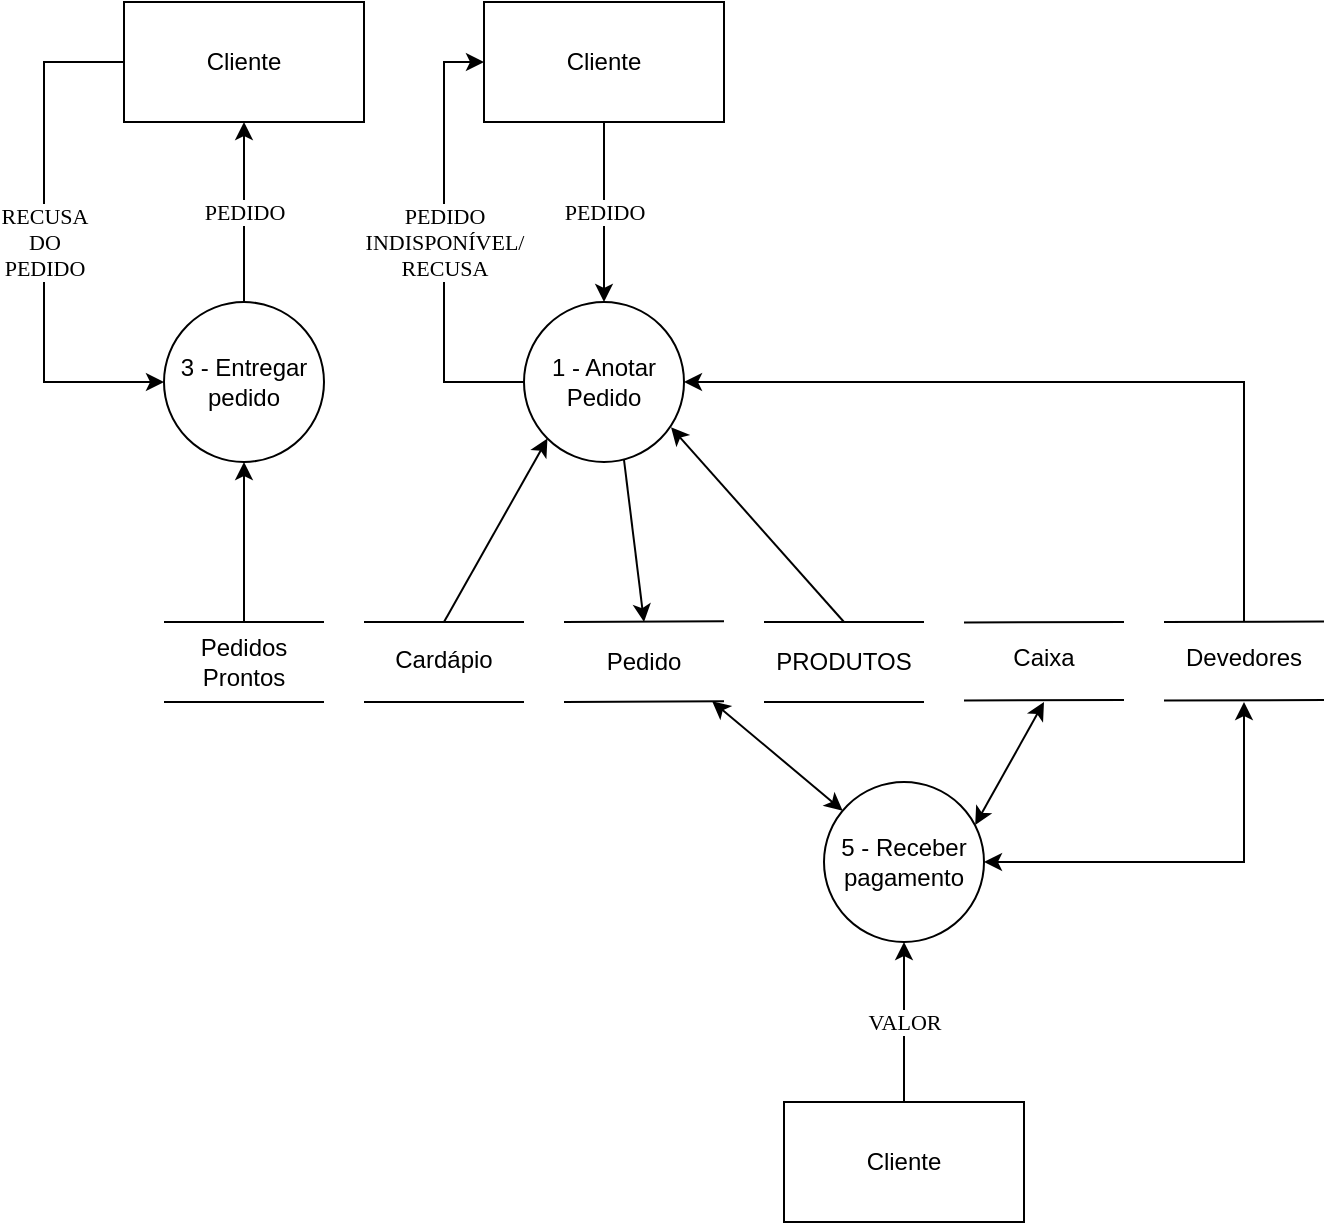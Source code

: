 <mxfile version="12.6.5" type="device"><diagram id="qjHAE3x9mIq8DIDpGeyV" name="Page-1"><mxGraphModel dx="1086" dy="806" grid="1" gridSize="10" guides="1" tooltips="1" connect="1" arrows="1" fold="1" page="1" pageScale="1" pageWidth="1169" pageHeight="827" math="0" shadow="0"><root><mxCell id="0"/><mxCell id="1" parent="0"/><mxCell id="gOE07L9c1W6rjKcg-d60-7" value="" style="endArrow=none;html=1;" parent="1" edge="1"><mxGeometry width="50" height="50" relative="1" as="geometry"><mxPoint x="520" y="360" as="sourcePoint"/><mxPoint x="600" y="360" as="targetPoint"/></mxGeometry></mxCell><mxCell id="gOE07L9c1W6rjKcg-d60-8" value="" style="endArrow=none;html=1;" parent="1" edge="1"><mxGeometry width="50" height="50" relative="1" as="geometry"><mxPoint x="520" y="400" as="sourcePoint"/><mxPoint x="600" y="400" as="targetPoint"/></mxGeometry></mxCell><mxCell id="gOE07L9c1W6rjKcg-d60-9" value="Cardápio" style="text;html=1;strokeColor=none;fillColor=none;align=center;verticalAlign=middle;whiteSpace=wrap;rounded=0;" parent="1" vertex="1"><mxGeometry x="520" y="369.11" width="80" height="20" as="geometry"/></mxCell><mxCell id="gOE07L9c1W6rjKcg-d60-11" value="" style="endArrow=none;html=1;exitX=0;exitY=0;exitDx=0;exitDy=0;" parent="1" source="gOE07L9c1W6rjKcg-d60-13" edge="1"><mxGeometry width="50" height="50" relative="1" as="geometry"><mxPoint x="580" y="359.58" as="sourcePoint"/><mxPoint x="700" y="359.58" as="targetPoint"/></mxGeometry></mxCell><mxCell id="gOE07L9c1W6rjKcg-d60-12" value="" style="endArrow=none;html=1;exitX=0;exitY=1;exitDx=0;exitDy=0;" parent="1" source="gOE07L9c1W6rjKcg-d60-13" edge="1"><mxGeometry width="50" height="50" relative="1" as="geometry"><mxPoint x="580" y="399.58" as="sourcePoint"/><mxPoint x="700" y="399.58" as="targetPoint"/></mxGeometry></mxCell><mxCell id="gOE07L9c1W6rjKcg-d60-13" value="Pedido" style="text;html=1;strokeColor=none;fillColor=none;align=center;verticalAlign=middle;whiteSpace=wrap;rounded=0;" parent="1" vertex="1"><mxGeometry x="620" y="360" width="80" height="40" as="geometry"/></mxCell><mxCell id="gOE07L9c1W6rjKcg-d60-54" value="PEDIDO" style="edgeStyle=orthogonalEdgeStyle;rounded=0;orthogonalLoop=1;jettySize=auto;html=1;entryX=0.5;entryY=0;entryDx=0;entryDy=0;fontFamily=Verdana;" parent="1" source="gOE07L9c1W6rjKcg-d60-21" target="gOE07L9c1W6rjKcg-d60-24" edge="1"><mxGeometry relative="1" as="geometry"/></mxCell><mxCell id="gOE07L9c1W6rjKcg-d60-21" value="Cliente" style="rounded=0;whiteSpace=wrap;html=1;" parent="1" vertex="1"><mxGeometry x="580" y="50" width="120" height="60" as="geometry"/></mxCell><mxCell id="_qrXjnrwUdf6wKU6dvEv-1" value="&lt;div&gt;PEDIDO &lt;br&gt;&lt;/div&gt;&lt;div&gt;INDISPONÍVEL/&lt;/div&gt;&lt;div&gt;RECUSA&lt;br&gt;&lt;/div&gt;" style="edgeStyle=orthogonalEdgeStyle;rounded=0;orthogonalLoop=1;jettySize=auto;html=1;entryX=0;entryY=0.5;entryDx=0;entryDy=0;fontColor=#000000;fontFamily=Verdana;" parent="1" source="gOE07L9c1W6rjKcg-d60-24" target="gOE07L9c1W6rjKcg-d60-21" edge="1"><mxGeometry relative="1" as="geometry"><Array as="points"><mxPoint x="560" y="240"/><mxPoint x="560" y="80"/></Array></mxGeometry></mxCell><mxCell id="gOE07L9c1W6rjKcg-d60-24" value="1 - Anotar Pedido" style="ellipse;whiteSpace=wrap;html=1;aspect=fixed;" parent="1" vertex="1"><mxGeometry x="600" y="200" width="80" height="80" as="geometry"/></mxCell><mxCell id="gOE07L9c1W6rjKcg-d60-27" value="" style="endArrow=classic;html=1;entryX=0;entryY=1;entryDx=0;entryDy=0;" parent="1" target="gOE07L9c1W6rjKcg-d60-24" edge="1"><mxGeometry width="50" height="50" relative="1" as="geometry"><mxPoint x="560" y="360" as="sourcePoint"/><mxPoint x="570" y="310" as="targetPoint"/></mxGeometry></mxCell><mxCell id="gOE07L9c1W6rjKcg-d60-29" value="" style="endArrow=none;html=1;" parent="1" edge="1"><mxGeometry width="50" height="50" relative="1" as="geometry"><mxPoint x="720" y="360.0" as="sourcePoint"/><mxPoint x="800" y="360" as="targetPoint"/></mxGeometry></mxCell><mxCell id="gOE07L9c1W6rjKcg-d60-30" value="" style="endArrow=none;html=1;" parent="1" edge="1"><mxGeometry width="50" height="50" relative="1" as="geometry"><mxPoint x="720" y="400" as="sourcePoint"/><mxPoint x="800" y="400" as="targetPoint"/></mxGeometry></mxCell><mxCell id="gOE07L9c1W6rjKcg-d60-31" value="PRODUTOS" style="text;html=1;strokeColor=none;fillColor=none;align=center;verticalAlign=middle;whiteSpace=wrap;rounded=0;" parent="1" vertex="1"><mxGeometry x="720" y="370" width="80" height="20" as="geometry"/></mxCell><mxCell id="gOE07L9c1W6rjKcg-d60-67" value="&lt;font face=&quot;Verdana&quot;&gt;PEDIDO&lt;/font&gt;" style="edgeStyle=orthogonalEdgeStyle;rounded=0;orthogonalLoop=1;jettySize=auto;html=1;entryX=0.5;entryY=1;entryDx=0;entryDy=0;" parent="1" source="gOE07L9c1W6rjKcg-d60-61" target="gOE07L9c1W6rjKcg-d60-62" edge="1"><mxGeometry relative="1" as="geometry"/></mxCell><mxCell id="gOE07L9c1W6rjKcg-d60-61" value="3 - Entregar pedido" style="ellipse;whiteSpace=wrap;html=1;aspect=fixed;" parent="1" vertex="1"><mxGeometry x="420" y="200" width="80" height="80" as="geometry"/></mxCell><mxCell id="_qrXjnrwUdf6wKU6dvEv-9" value="&lt;div&gt;RECUSA&lt;/div&gt;&lt;div&gt;DO&lt;/div&gt;&lt;div&gt;PEDIDO&lt;br&gt;&lt;/div&gt;" style="edgeStyle=orthogonalEdgeStyle;rounded=0;orthogonalLoop=1;jettySize=auto;html=1;entryX=0;entryY=0.5;entryDx=0;entryDy=0;fontFamily=Verdana;fontColor=#000000;" parent="1" source="gOE07L9c1W6rjKcg-d60-62" target="gOE07L9c1W6rjKcg-d60-61" edge="1"><mxGeometry relative="1" as="geometry"><Array as="points"><mxPoint x="360" y="80"/><mxPoint x="360" y="240"/></Array></mxGeometry></mxCell><mxCell id="gOE07L9c1W6rjKcg-d60-62" value="Cliente" style="rounded=0;whiteSpace=wrap;html=1;" parent="1" vertex="1"><mxGeometry x="400" y="50" width="120" height="60" as="geometry"/></mxCell><mxCell id="gOE07L9c1W6rjKcg-d60-63" value="" style="endArrow=none;html=1;exitX=0;exitY=0;exitDx=0;exitDy=0;" parent="1" source="gOE07L9c1W6rjKcg-d60-65" edge="1"><mxGeometry width="50" height="50" relative="1" as="geometry"><mxPoint x="380" y="360.0" as="sourcePoint"/><mxPoint x="500" y="360.0" as="targetPoint"/></mxGeometry></mxCell><mxCell id="gOE07L9c1W6rjKcg-d60-64" value="" style="endArrow=none;html=1;exitX=0;exitY=1;exitDx=0;exitDy=0;" parent="1" source="gOE07L9c1W6rjKcg-d60-65" edge="1"><mxGeometry width="50" height="50" relative="1" as="geometry"><mxPoint x="380" y="400.0" as="sourcePoint"/><mxPoint x="500" y="400.0" as="targetPoint"/></mxGeometry></mxCell><mxCell id="gOE07L9c1W6rjKcg-d60-66" style="edgeStyle=orthogonalEdgeStyle;rounded=0;orthogonalLoop=1;jettySize=auto;html=1;entryX=0.5;entryY=1;entryDx=0;entryDy=0;" parent="1" source="gOE07L9c1W6rjKcg-d60-65" target="gOE07L9c1W6rjKcg-d60-61" edge="1"><mxGeometry relative="1" as="geometry"/></mxCell><mxCell id="gOE07L9c1W6rjKcg-d60-65" value="Pedidos Prontos" style="text;html=1;strokeColor=none;fillColor=none;align=center;verticalAlign=middle;whiteSpace=wrap;rounded=0;" parent="1" vertex="1"><mxGeometry x="420" y="360" width="80" height="40" as="geometry"/></mxCell><mxCell id="gOE07L9c1W6rjKcg-d60-83" value="" style="endArrow=none;html=1;" parent="1" edge="1"><mxGeometry width="50" height="50" relative="1" as="geometry"><mxPoint x="820" y="360.24" as="sourcePoint"/><mxPoint x="900" y="360.0" as="targetPoint"/></mxGeometry></mxCell><mxCell id="gOE07L9c1W6rjKcg-d60-84" value="" style="endArrow=none;html=1;" parent="1" edge="1"><mxGeometry width="50" height="50" relative="1" as="geometry"><mxPoint x="820" y="399.24" as="sourcePoint"/><mxPoint x="900" y="399" as="targetPoint"/></mxGeometry></mxCell><mxCell id="gOE07L9c1W6rjKcg-d60-85" value="Caixa" style="text;html=1;strokeColor=none;fillColor=none;align=center;verticalAlign=middle;whiteSpace=wrap;rounded=0;" parent="1" vertex="1"><mxGeometry x="820" y="367.76" width="80" height="20" as="geometry"/></mxCell><mxCell id="gOE07L9c1W6rjKcg-d60-89" value="VALOR" style="edgeStyle=orthogonalEdgeStyle;rounded=0;orthogonalLoop=1;jettySize=auto;html=1;entryX=0.5;entryY=1;entryDx=0;entryDy=0;fontFamily=Verdana;" parent="1" source="gOE07L9c1W6rjKcg-d60-86" target="gOE07L9c1W6rjKcg-d60-87" edge="1"><mxGeometry relative="1" as="geometry"/></mxCell><mxCell id="gOE07L9c1W6rjKcg-d60-86" value="Cliente" style="rounded=0;whiteSpace=wrap;html=1;" parent="1" vertex="1"><mxGeometry x="730" y="600" width="120" height="60" as="geometry"/></mxCell><mxCell id="Npy7WdyARgFQCJeVVUoc-7" style="edgeStyle=orthogonalEdgeStyle;rounded=0;orthogonalLoop=1;jettySize=auto;html=1;startArrow=classic;startFill=1;" parent="1" source="gOE07L9c1W6rjKcg-d60-87" edge="1"><mxGeometry relative="1" as="geometry"><mxPoint x="960" y="400" as="targetPoint"/><Array as="points"><mxPoint x="960" y="480"/><mxPoint x="960" y="400"/></Array></mxGeometry></mxCell><mxCell id="gOE07L9c1W6rjKcg-d60-87" value="&lt;div&gt;5 - Receber&lt;/div&gt;&lt;div&gt;pagamento&lt;br&gt;&lt;/div&gt;" style="ellipse;whiteSpace=wrap;html=1;aspect=fixed;" parent="1" vertex="1"><mxGeometry x="750" y="440" width="80" height="80" as="geometry"/></mxCell><mxCell id="gOE07L9c1W6rjKcg-d60-88" value="" style="endArrow=classic;html=1;exitX=0.926;exitY=0.991;exitDx=0;exitDy=0;exitPerimeter=0;startArrow=classic;startFill=1;" parent="1" source="gOE07L9c1W6rjKcg-d60-13" target="gOE07L9c1W6rjKcg-d60-87" edge="1"><mxGeometry width="50" height="50" relative="1" as="geometry"><mxPoint x="830" y="464" as="sourcePoint"/><mxPoint x="880" y="414" as="targetPoint"/></mxGeometry></mxCell><mxCell id="_qrXjnrwUdf6wKU6dvEv-3" value="" style="endArrow=classic;html=1;fontFamily=Verdana;fontColor=#000000;exitX=0.625;exitY=0.987;exitDx=0;exitDy=0;exitPerimeter=0;entryX=0.5;entryY=0;entryDx=0;entryDy=0;" parent="1" source="gOE07L9c1W6rjKcg-d60-24" target="gOE07L9c1W6rjKcg-d60-13" edge="1"><mxGeometry width="50" height="50" relative="1" as="geometry"><mxPoint x="770" y="290" as="sourcePoint"/><mxPoint x="680" y="340" as="targetPoint"/></mxGeometry></mxCell><mxCell id="_qrXjnrwUdf6wKU6dvEv-7" value="" style="endArrow=classic;html=1;fontFamily=Verdana;fontColor=#000000;entryX=0.919;entryY=0.783;entryDx=0;entryDy=0;entryPerimeter=0;" parent="1" target="gOE07L9c1W6rjKcg-d60-24" edge="1"><mxGeometry width="50" height="50" relative="1" as="geometry"><mxPoint x="760" y="360" as="sourcePoint"/><mxPoint x="654" y="263" as="targetPoint"/></mxGeometry></mxCell><mxCell id="Npy7WdyARgFQCJeVVUoc-1" value="" style="endArrow=none;html=1;" parent="1" edge="1"><mxGeometry width="50" height="50" relative="1" as="geometry"><mxPoint x="920" y="360" as="sourcePoint"/><mxPoint x="1000" y="359.76" as="targetPoint"/></mxGeometry></mxCell><mxCell id="Npy7WdyARgFQCJeVVUoc-2" value="" style="endArrow=none;html=1;" parent="1" edge="1"><mxGeometry width="50" height="50" relative="1" as="geometry"><mxPoint x="920" y="399.24" as="sourcePoint"/><mxPoint x="1000" y="399" as="targetPoint"/></mxGeometry></mxCell><mxCell id="Npy7WdyARgFQCJeVVUoc-10" style="edgeStyle=orthogonalEdgeStyle;rounded=0;orthogonalLoop=1;jettySize=auto;html=1;entryX=1;entryY=0.5;entryDx=0;entryDy=0;" parent="1" target="gOE07L9c1W6rjKcg-d60-24" edge="1"><mxGeometry relative="1" as="geometry"><mxPoint x="960" y="360" as="sourcePoint"/><Array as="points"><mxPoint x="960" y="240"/></Array></mxGeometry></mxCell><mxCell id="Npy7WdyARgFQCJeVVUoc-3" value="Devedores" style="text;html=1;strokeColor=none;fillColor=none;align=center;verticalAlign=middle;whiteSpace=wrap;rounded=0;" parent="1" vertex="1"><mxGeometry x="920" y="367.76" width="80" height="20" as="geometry"/></mxCell><mxCell id="Npy7WdyARgFQCJeVVUoc-4" value="" style="endArrow=classic;html=1;exitX=0.945;exitY=0.268;exitDx=0;exitDy=0;exitPerimeter=0;startArrow=classic;startFill=1;" parent="1" source="gOE07L9c1W6rjKcg-d60-87" edge="1"><mxGeometry width="50" height="50" relative="1" as="geometry"><mxPoint x="825" y="462" as="sourcePoint"/><mxPoint x="860" y="400" as="targetPoint"/></mxGeometry></mxCell></root></mxGraphModel></diagram></mxfile>